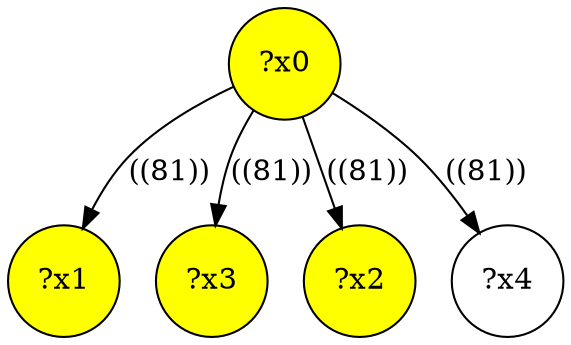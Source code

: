 digraph g {
	x1 [fillcolor="yellow", style="filled," shape=circle, label="?x1"];
	x3 [fillcolor="yellow", style="filled," shape=circle, label="?x3"];
	x0 [fillcolor="yellow", style="filled," shape=circle, label="?x0"];
	x2 [fillcolor="yellow", style="filled," shape=circle, label="?x2"];
	x0 -> x1 [label="((81))"];
	x0 -> x2 [label="((81))"];
	x0 -> x3 [label="((81))"];
	x4 [shape=circle, label="?x4"];
	x0 -> x4 [label="((81))"];
}
